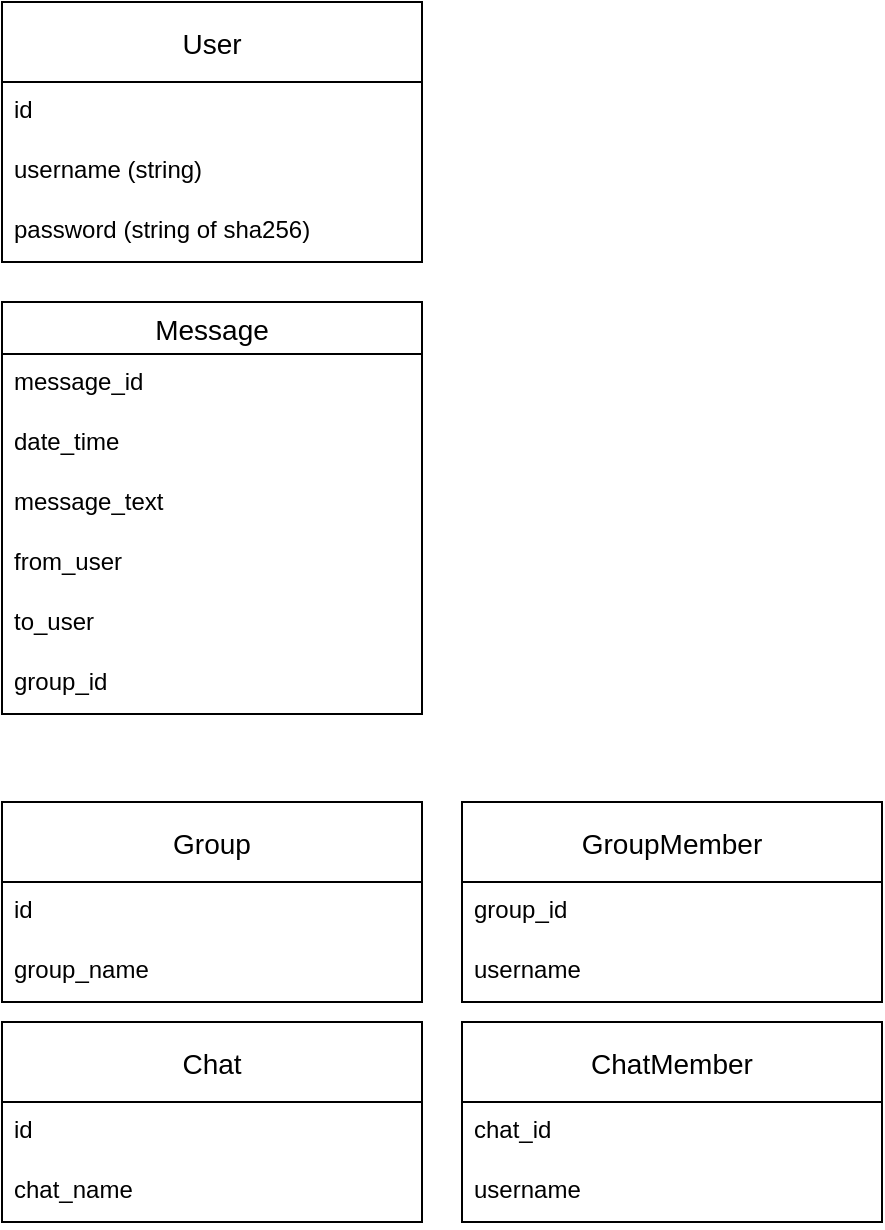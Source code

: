 <mxfile version="13.7.9" type="device"><diagram id="a1aDVvUJjBeee0M2ZZ5y" name="Page-1"><mxGraphModel dx="460" dy="813" grid="1" gridSize="10" guides="1" tooltips="1" connect="1" arrows="1" fold="1" page="1" pageScale="1" pageWidth="850" pageHeight="1100" math="0" shadow="0"><root><mxCell id="0"/><mxCell id="1" parent="0"/><mxCell id="pJE7nmXhQNLDysgEx-0B-2" value="User" style="swimlane;fontStyle=0;childLayout=stackLayout;horizontal=1;startSize=40;horizontalStack=0;resizeParent=1;resizeParentMax=0;resizeLast=0;collapsible=1;marginBottom=0;align=center;fontSize=14;" parent="1" vertex="1"><mxGeometry x="320" y="270" width="210" height="130" as="geometry"><mxRectangle x="140" y="340" width="50" height="26" as="alternateBounds"/></mxGeometry></mxCell><mxCell id="pNK0Z8mctov2yu4uan6n-1" value="id" style="text;strokeColor=none;fillColor=none;spacingLeft=4;spacingRight=4;overflow=hidden;rotatable=0;points=[[0,0.5],[1,0.5]];portConstraint=eastwest;fontSize=12;" vertex="1" parent="pJE7nmXhQNLDysgEx-0B-2"><mxGeometry y="40" width="210" height="30" as="geometry"/></mxCell><mxCell id="pJE7nmXhQNLDysgEx-0B-3" value="username (string)" style="text;strokeColor=none;fillColor=none;spacingLeft=4;spacingRight=4;overflow=hidden;rotatable=0;points=[[0,0.5],[1,0.5]];portConstraint=eastwest;fontSize=12;" parent="pJE7nmXhQNLDysgEx-0B-2" vertex="1"><mxGeometry y="70" width="210" height="30" as="geometry"/></mxCell><mxCell id="pJE7nmXhQNLDysgEx-0B-4" value="password (string of sha256)" style="text;strokeColor=none;fillColor=none;spacingLeft=4;spacingRight=4;overflow=hidden;rotatable=0;points=[[0,0.5],[1,0.5]];portConstraint=eastwest;fontSize=12;" parent="pJE7nmXhQNLDysgEx-0B-2" vertex="1"><mxGeometry y="100" width="210" height="30" as="geometry"/></mxCell><mxCell id="gQpBQijMZh6FsWHjFkHp-4" value="Chat" style="swimlane;fontStyle=0;childLayout=stackLayout;horizontal=1;startSize=40;horizontalStack=0;resizeParent=1;resizeParentMax=0;resizeLast=0;collapsible=1;marginBottom=0;align=center;fontSize=14;" parent="1" vertex="1"><mxGeometry x="320" y="780" width="210" height="100" as="geometry"><mxRectangle x="140" y="340" width="50" height="26" as="alternateBounds"/></mxGeometry></mxCell><mxCell id="gQpBQijMZh6FsWHjFkHp-5" value="id" style="text;strokeColor=none;fillColor=none;spacingLeft=4;spacingRight=4;overflow=hidden;rotatable=0;points=[[0,0.5],[1,0.5]];portConstraint=eastwest;fontSize=12;" parent="gQpBQijMZh6FsWHjFkHp-4" vertex="1"><mxGeometry y="40" width="210" height="30" as="geometry"/></mxCell><mxCell id="gQpBQijMZh6FsWHjFkHp-8" value="chat_name" style="text;strokeColor=none;fillColor=none;spacingLeft=4;spacingRight=4;overflow=hidden;rotatable=0;points=[[0,0.5],[1,0.5]];portConstraint=eastwest;fontSize=12;" parent="gQpBQijMZh6FsWHjFkHp-4" vertex="1"><mxGeometry y="70" width="210" height="30" as="geometry"/></mxCell><mxCell id="gQpBQijMZh6FsWHjFkHp-1" value="ChatMember" style="swimlane;fontStyle=0;childLayout=stackLayout;horizontal=1;startSize=40;horizontalStack=0;resizeParent=1;resizeParentMax=0;resizeLast=0;collapsible=1;marginBottom=0;align=center;fontSize=14;" parent="1" vertex="1"><mxGeometry x="550" y="780" width="210" height="100" as="geometry"><mxRectangle x="140" y="340" width="50" height="26" as="alternateBounds"/></mxGeometry></mxCell><mxCell id="gQpBQijMZh6FsWHjFkHp-2" value="chat_id" style="text;strokeColor=none;fillColor=none;spacingLeft=4;spacingRight=4;overflow=hidden;rotatable=0;points=[[0,0.5],[1,0.5]];portConstraint=eastwest;fontSize=12;" parent="gQpBQijMZh6FsWHjFkHp-1" vertex="1"><mxGeometry y="40" width="210" height="30" as="geometry"/></mxCell><mxCell id="gQpBQijMZh6FsWHjFkHp-3" value="username" style="text;strokeColor=none;fillColor=none;spacingLeft=4;spacingRight=4;overflow=hidden;rotatable=0;points=[[0,0.5],[1,0.5]];portConstraint=eastwest;fontSize=12;" parent="gQpBQijMZh6FsWHjFkHp-1" vertex="1"><mxGeometry y="70" width="210" height="30" as="geometry"/></mxCell><mxCell id="IeAaunLYgXtWxoS-iL6W-1" value="GroupMember" style="swimlane;fontStyle=0;childLayout=stackLayout;horizontal=1;startSize=40;horizontalStack=0;resizeParent=1;resizeParentMax=0;resizeLast=0;collapsible=1;marginBottom=0;align=center;fontSize=14;" parent="1" vertex="1"><mxGeometry x="550" y="670" width="210" height="100" as="geometry"><mxRectangle x="140" y="340" width="50" height="26" as="alternateBounds"/></mxGeometry></mxCell><mxCell id="IeAaunLYgXtWxoS-iL6W-2" value="group_id" style="text;strokeColor=none;fillColor=none;spacingLeft=4;spacingRight=4;overflow=hidden;rotatable=0;points=[[0,0.5],[1,0.5]];portConstraint=eastwest;fontSize=12;" parent="IeAaunLYgXtWxoS-iL6W-1" vertex="1"><mxGeometry y="40" width="210" height="30" as="geometry"/></mxCell><mxCell id="IeAaunLYgXtWxoS-iL6W-3" value="username" style="text;strokeColor=none;fillColor=none;spacingLeft=4;spacingRight=4;overflow=hidden;rotatable=0;points=[[0,0.5],[1,0.5]];portConstraint=eastwest;fontSize=12;" parent="IeAaunLYgXtWxoS-iL6W-1" vertex="1"><mxGeometry y="70" width="210" height="30" as="geometry"/></mxCell><mxCell id="gQpBQijMZh6FsWHjFkHp-9" value="Group" style="swimlane;fontStyle=0;childLayout=stackLayout;horizontal=1;startSize=40;horizontalStack=0;resizeParent=1;resizeParentMax=0;resizeLast=0;collapsible=1;marginBottom=0;align=center;fontSize=14;" parent="1" vertex="1"><mxGeometry x="320" y="670" width="210" height="100" as="geometry"><mxRectangle x="140" y="340" width="50" height="26" as="alternateBounds"/></mxGeometry></mxCell><mxCell id="gQpBQijMZh6FsWHjFkHp-10" value="id" style="text;strokeColor=none;fillColor=none;spacingLeft=4;spacingRight=4;overflow=hidden;rotatable=0;points=[[0,0.5],[1,0.5]];portConstraint=eastwest;fontSize=12;" parent="gQpBQijMZh6FsWHjFkHp-9" vertex="1"><mxGeometry y="40" width="210" height="30" as="geometry"/></mxCell><mxCell id="gQpBQijMZh6FsWHjFkHp-11" value="group_name" style="text;strokeColor=none;fillColor=none;spacingLeft=4;spacingRight=4;overflow=hidden;rotatable=0;points=[[0,0.5],[1,0.5]];portConstraint=eastwest;fontSize=12;" parent="gQpBQijMZh6FsWHjFkHp-9" vertex="1"><mxGeometry y="70" width="210" height="30" as="geometry"/></mxCell><mxCell id="pJE7nmXhQNLDysgEx-0B-10" value="Message" style="swimlane;fontStyle=0;childLayout=stackLayout;horizontal=1;startSize=26;horizontalStack=0;resizeParent=1;resizeParentMax=0;resizeLast=0;collapsible=1;marginBottom=0;align=center;fontSize=14;" parent="1" vertex="1"><mxGeometry x="320" y="420" width="210" height="206" as="geometry"/></mxCell><mxCell id="pJE7nmXhQNLDysgEx-0B-11" value="message_id" style="text;strokeColor=none;fillColor=none;spacingLeft=4;spacingRight=4;overflow=hidden;rotatable=0;points=[[0,0.5],[1,0.5]];portConstraint=eastwest;fontSize=12;" parent="pJE7nmXhQNLDysgEx-0B-10" vertex="1"><mxGeometry y="26" width="210" height="30" as="geometry"/></mxCell><mxCell id="pJE7nmXhQNLDysgEx-0B-12" value="date_time" style="text;strokeColor=none;fillColor=none;spacingLeft=4;spacingRight=4;overflow=hidden;rotatable=0;points=[[0,0.5],[1,0.5]];portConstraint=eastwest;fontSize=12;" parent="pJE7nmXhQNLDysgEx-0B-10" vertex="1"><mxGeometry y="56" width="210" height="30" as="geometry"/></mxCell><mxCell id="pJE7nmXhQNLDysgEx-0B-13" value="message_text" style="text;strokeColor=none;fillColor=none;spacingLeft=4;spacingRight=4;overflow=hidden;rotatable=0;points=[[0,0.5],[1,0.5]];portConstraint=eastwest;fontSize=12;" parent="pJE7nmXhQNLDysgEx-0B-10" vertex="1"><mxGeometry y="86" width="210" height="30" as="geometry"/></mxCell><mxCell id="X3k9m79t_UhfXCS-Jppl-1" value="from_user" style="text;strokeColor=none;fillColor=none;spacingLeft=4;spacingRight=4;overflow=hidden;rotatable=0;points=[[0,0.5],[1,0.5]];portConstraint=eastwest;fontSize=12;" parent="pJE7nmXhQNLDysgEx-0B-10" vertex="1"><mxGeometry y="116" width="210" height="30" as="geometry"/></mxCell><mxCell id="X3k9m79t_UhfXCS-Jppl-2" value="to_user" style="text;strokeColor=none;fillColor=none;spacingLeft=4;spacingRight=4;overflow=hidden;rotatable=0;points=[[0,0.5],[1,0.5]];portConstraint=eastwest;fontSize=12;" parent="pJE7nmXhQNLDysgEx-0B-10" vertex="1"><mxGeometry y="146" width="210" height="30" as="geometry"/></mxCell><mxCell id="pJE7nmXhQNLDysgEx-0B-14" value="group_id" style="text;strokeColor=none;fillColor=none;spacingLeft=4;spacingRight=4;overflow=hidden;rotatable=0;points=[[0,0.5],[1,0.5]];portConstraint=eastwest;fontSize=12;" parent="pJE7nmXhQNLDysgEx-0B-10" vertex="1"><mxGeometry y="176" width="210" height="30" as="geometry"/></mxCell></root></mxGraphModel></diagram></mxfile>